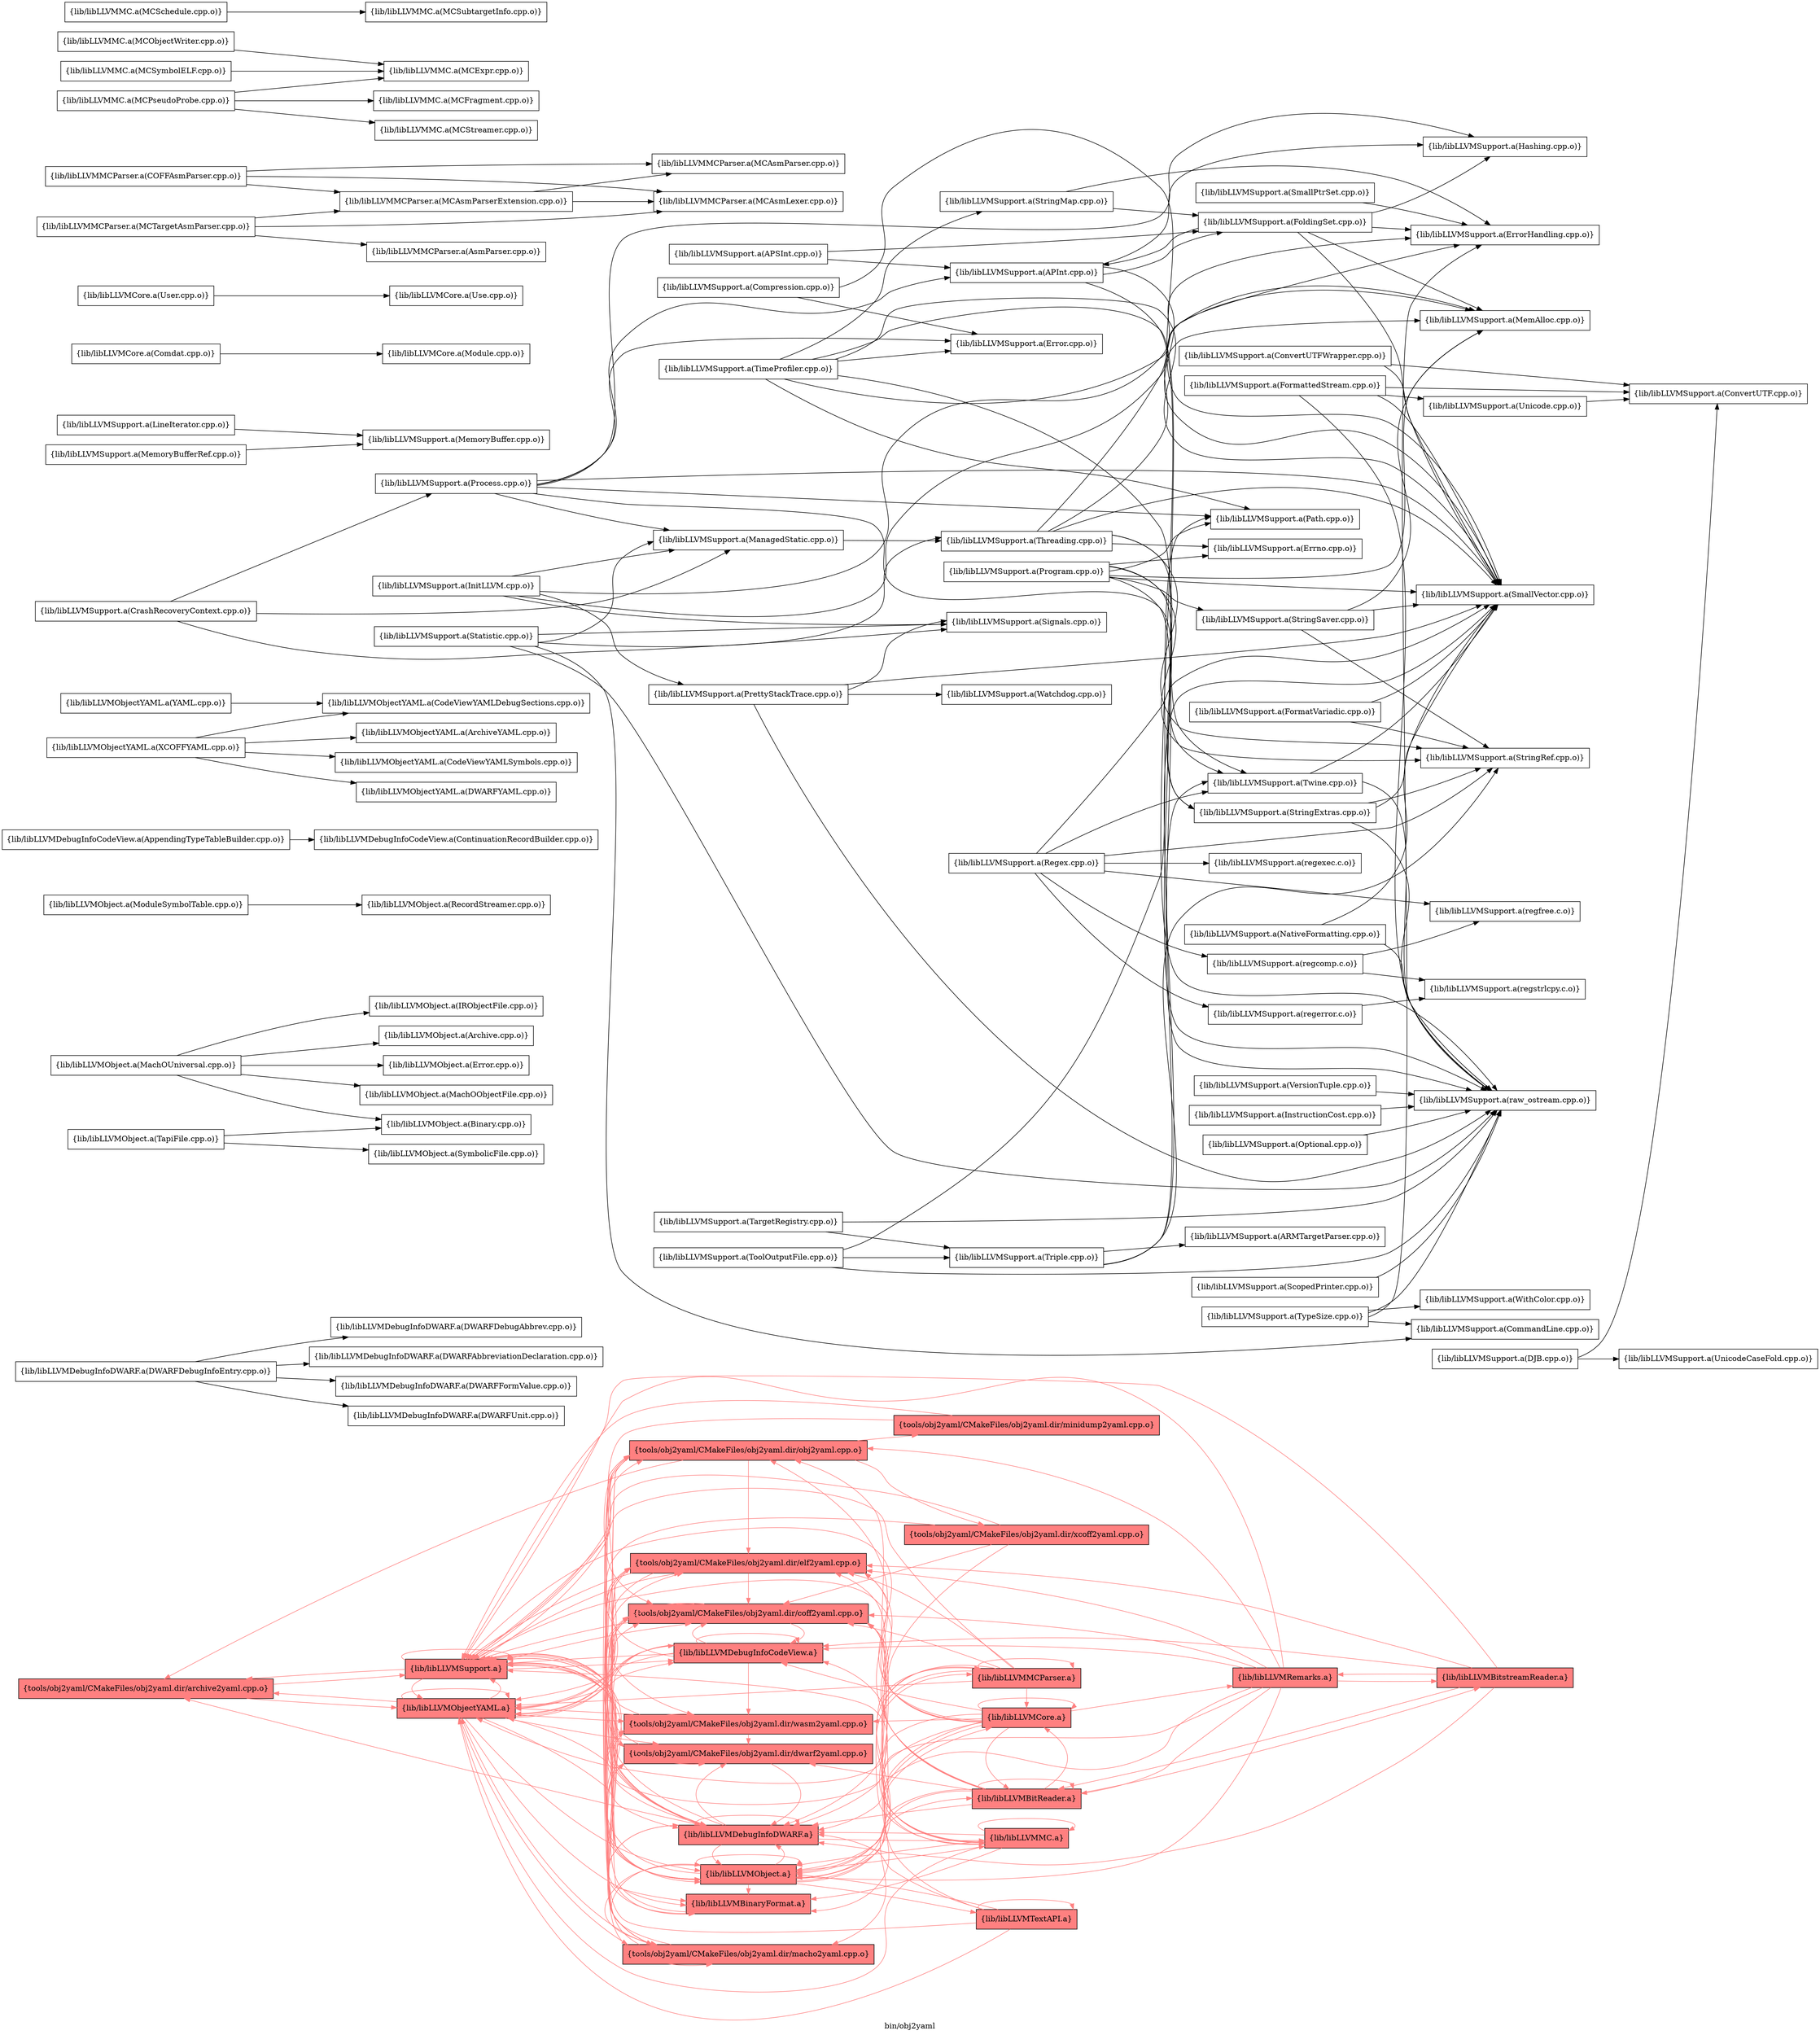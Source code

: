 digraph "bin/obj2yaml" {
	label="bin/obj2yaml";
	rankdir="LR"
	{ rank=same; Node0x55a61cfe2c38;  }
	{ rank=same; Node0x55a61cfea758; Node0x55a61cfea2a8;  }
	{ rank=same; Node0x55a61cfe2328; Node0x55a61cfe1338; Node0x55a61cfe1b58; Node0x55a61cfea3e8; Node0x55a61cfe1928; Node0x55a61cfe13d8; Node0x55a61cfeac08; Node0x55a61cfe1dd8; Node0x55a61cfe6b08; Node0x55a61cfe3318;  }
	{ rank=same; Node0x55a61cfe7828; Node0x55a61cfe9948; Node0x55a61cfe9358; Node0x55a61cfe8408; Node0x55a61cfe7d28; Node0x55a61cfea668; Node0x55a61cfeacf8;  }

	Node0x55a61cfe2c38 [shape=record,shape=box,style=filled,fillcolor="1.000000 0.5 1",group=1,label="{tools/obj2yaml/CMakeFiles/obj2yaml.dir/archive2yaml.cpp.o}"];
	Node0x55a61cfe2c38 -> Node0x55a61cfea758[color="1.000000 0.5 1"];
	Node0x55a61cfe2c38 -> Node0x55a61cfea2a8[color="1.000000 0.5 1"];
	Node0x55a61cfea758 [shape=record,shape=box,style=filled,fillcolor="1.000000 0.5 1",group=1,label="{lib/libLLVMObjectYAML.a}"];
	Node0x55a61cfea758 -> Node0x55a61cfe2c38[color="1.000000 0.5 1"];
	Node0x55a61cfea758 -> Node0x55a61cfe2328[color="1.000000 0.5 1"];
	Node0x55a61cfea758 -> Node0x55a61cfea758[color="1.000000 0.5 1"];
	Node0x55a61cfea758 -> Node0x55a61cfea2a8[color="1.000000 0.5 1"];
	Node0x55a61cfea758 -> Node0x55a61cfe1338[color="1.000000 0.5 1"];
	Node0x55a61cfea758 -> Node0x55a61cfe1b58[color="1.000000 0.5 1"];
	Node0x55a61cfea758 -> Node0x55a61cfea3e8[color="1.000000 0.5 1"];
	Node0x55a61cfea758 -> Node0x55a61cfe1928[color="1.000000 0.5 1"];
	Node0x55a61cfea758 -> Node0x55a61cfe13d8[color="1.000000 0.5 1"];
	Node0x55a61cfea758 -> Node0x55a61cfeac08[color="1.000000 0.5 1"];
	Node0x55a61cfea758 -> Node0x55a61cfe1dd8[color="1.000000 0.5 1"];
	Node0x55a61cfea758 -> Node0x55a61cfe6b08[color="1.000000 0.5 1"];
	Node0x55a61cfea2a8 [shape=record,shape=box,style=filled,fillcolor="1.000000 0.5 1",group=1,label="{lib/libLLVMSupport.a}"];
	Node0x55a61cfea2a8 -> Node0x55a61cfeac08[color="1.000000 0.5 1"];
	Node0x55a61cfea2a8 -> Node0x55a61cfea2a8[color="1.000000 0.5 1"];
	Node0x55a61cfea2a8 -> Node0x55a61cfe2328[color="1.000000 0.5 1"];
	Node0x55a61cfea2a8 -> Node0x55a61cfe1338[color="1.000000 0.5 1"];
	Node0x55a61cfea2a8 -> Node0x55a61cfe1928[color="1.000000 0.5 1"];
	Node0x55a61cfea2a8 -> Node0x55a61cfea758[color="1.000000 0.5 1"];
	Node0x55a61cfea2a8 -> Node0x55a61cfe3318[color="1.000000 0.5 1"];
	Node0x55a61cfea2a8 -> Node0x55a61cfea3e8[color="1.000000 0.5 1"];
	Node0x55a61cfea2a8 -> Node0x55a61cfe13d8[color="1.000000 0.5 1"];
	Node0x55a61cfea2a8 -> Node0x55a61cfe2c38[color="1.000000 0.5 1"];
	Node0x55a61cfea2a8 -> Node0x55a61cfe1b58[color="1.000000 0.5 1"];
	Node0x55a61cfe3318 [shape=record,shape=box,style=filled,fillcolor="1.000000 0.5 1",group=1,label="{tools/obj2yaml/CMakeFiles/obj2yaml.dir/obj2yaml.cpp.o}"];
	Node0x55a61cfe3318 -> Node0x55a61cfe2c38[color="1.000000 0.5 1"];
	Node0x55a61cfe3318 -> Node0x55a61cfe1338[color="1.000000 0.5 1"];
	Node0x55a61cfe3318 -> Node0x55a61cfe2328[color="1.000000 0.5 1"];
	Node0x55a61cfe3318 -> Node0x55a61cfea3e8[color="1.000000 0.5 1"];
	Node0x55a61cfe3318 -> Node0x55a61cfea668[color="1.000000 0.5 1"];
	Node0x55a61cfe3318 -> Node0x55a61cfeacf8[color="1.000000 0.5 1"];
	Node0x55a61cfe3318 -> Node0x55a61cfe6b08[color="1.000000 0.5 1"];
	Node0x55a61cfe3318 -> Node0x55a61cfe1dd8[color="1.000000 0.5 1"];
	Node0x55a61cfe3318 -> Node0x55a61cfeac08[color="1.000000 0.5 1"];
	Node0x55a61cfe3318 -> Node0x55a61cfea2a8[color="1.000000 0.5 1"];
	Node0x55a61cfe1338 [shape=record,shape=box,style=filled,fillcolor="1.000000 0.5 1",group=1,label="{tools/obj2yaml/CMakeFiles/obj2yaml.dir/coff2yaml.cpp.o}"];
	Node0x55a61cfe1338 -> Node0x55a61cfe1928[color="1.000000 0.5 1"];
	Node0x55a61cfe1338 -> Node0x55a61cfeac08[color="1.000000 0.5 1"];
	Node0x55a61cfe1338 -> Node0x55a61cfea758[color="1.000000 0.5 1"];
	Node0x55a61cfe1338 -> Node0x55a61cfea2a8[color="1.000000 0.5 1"];
	Node0x55a61cfe2328 [shape=record,shape=box,style=filled,fillcolor="1.000000 0.5 1",group=1,label="{tools/obj2yaml/CMakeFiles/obj2yaml.dir/elf2yaml.cpp.o}"];
	Node0x55a61cfe2328 -> Node0x55a61cfe1338[color="1.000000 0.5 1"];
	Node0x55a61cfe2328 -> Node0x55a61cfe1b58[color="1.000000 0.5 1"];
	Node0x55a61cfe2328 -> Node0x55a61cfe13d8[color="1.000000 0.5 1"];
	Node0x55a61cfe2328 -> Node0x55a61cfeac08[color="1.000000 0.5 1"];
	Node0x55a61cfe2328 -> Node0x55a61cfea758[color="1.000000 0.5 1"];
	Node0x55a61cfe2328 -> Node0x55a61cfea2a8[color="1.000000 0.5 1"];
	Node0x55a61cfea3e8 [shape=record,shape=box,style=filled,fillcolor="1.000000 0.5 1",group=1,label="{tools/obj2yaml/CMakeFiles/obj2yaml.dir/macho2yaml.cpp.o}"];
	Node0x55a61cfea3e8 -> Node0x55a61cfe1338[color="1.000000 0.5 1"];
	Node0x55a61cfea3e8 -> Node0x55a61cfe1b58[color="1.000000 0.5 1"];
	Node0x55a61cfea3e8 -> Node0x55a61cfe2328[color="1.000000 0.5 1"];
	Node0x55a61cfea3e8 -> Node0x55a61cfe13d8[color="1.000000 0.5 1"];
	Node0x55a61cfea3e8 -> Node0x55a61cfeac08[color="1.000000 0.5 1"];
	Node0x55a61cfea3e8 -> Node0x55a61cfea758[color="1.000000 0.5 1"];
	Node0x55a61cfea3e8 -> Node0x55a61cfea2a8[color="1.000000 0.5 1"];
	Node0x55a61cfea668 [shape=record,shape=box,style=filled,fillcolor="1.000000 0.5 1",group=1,label="{tools/obj2yaml/CMakeFiles/obj2yaml.dir/minidump2yaml.cpp.o}"];
	Node0x55a61cfea668 -> Node0x55a61cfea758[color="1.000000 0.5 1"];
	Node0x55a61cfea668 -> Node0x55a61cfea2a8[color="1.000000 0.5 1"];
	Node0x55a61cfeacf8 [shape=record,shape=box,style=filled,fillcolor="1.000000 0.5 1",group=1,label="{tools/obj2yaml/CMakeFiles/obj2yaml.dir/xcoff2yaml.cpp.o}"];
	Node0x55a61cfeacf8 -> Node0x55a61cfe1338[color="1.000000 0.5 1"];
	Node0x55a61cfeacf8 -> Node0x55a61cfeac08[color="1.000000 0.5 1"];
	Node0x55a61cfeacf8 -> Node0x55a61cfea758[color="1.000000 0.5 1"];
	Node0x55a61cfeacf8 -> Node0x55a61cfea2a8[color="1.000000 0.5 1"];
	Node0x55a61cfe6b08 [shape=record,shape=box,style=filled,fillcolor="1.000000 0.5 1",group=1,label="{tools/obj2yaml/CMakeFiles/obj2yaml.dir/wasm2yaml.cpp.o}"];
	Node0x55a61cfe6b08 -> Node0x55a61cfe1b58[color="1.000000 0.5 1"];
	Node0x55a61cfe6b08 -> Node0x55a61cfeac08[color="1.000000 0.5 1"];
	Node0x55a61cfe6b08 -> Node0x55a61cfea758[color="1.000000 0.5 1"];
	Node0x55a61cfe6b08 -> Node0x55a61cfea2a8[color="1.000000 0.5 1"];
	Node0x55a61cfe1dd8 [shape=record,shape=box,style=filled,fillcolor="1.000000 0.5 1",group=1,label="{lib/libLLVMBinaryFormat.a}"];
	Node0x55a61cfe1dd8 -> Node0x55a61cfe3318[color="1.000000 0.5 1"];
	Node0x55a61cfe1dd8 -> Node0x55a61cfea2a8[color="1.000000 0.5 1"];
	Node0x55a61cfeac08 [shape=record,shape=box,style=filled,fillcolor="1.000000 0.5 1",group=1,label="{lib/libLLVMObject.a}"];
	Node0x55a61cfeac08 -> Node0x55a61cfe3318[color="1.000000 0.5 1"];
	Node0x55a61cfeac08 -> Node0x55a61cfe1dd8[color="1.000000 0.5 1"];
	Node0x55a61cfeac08 -> Node0x55a61cfeac08[color="1.000000 0.5 1"];
	Node0x55a61cfeac08 -> Node0x55a61cfea2a8[color="1.000000 0.5 1"];
	Node0x55a61cfeac08 -> Node0x55a61cfe1338[color="1.000000 0.5 1"];
	Node0x55a61cfeac08 -> Node0x55a61cfe2328[color="1.000000 0.5 1"];
	Node0x55a61cfeac08 -> Node0x55a61cfe13d8[color="1.000000 0.5 1"];
	Node0x55a61cfeac08 -> Node0x55a61cfe7828[color="1.000000 0.5 1"];
	Node0x55a61cfeac08 -> Node0x55a61cfe9948[color="1.000000 0.5 1"];
	Node0x55a61cfeac08 -> Node0x55a61cfe9358[color="1.000000 0.5 1"];
	Node0x55a61cfeac08 -> Node0x55a61cfe8408[color="1.000000 0.5 1"];
	Node0x55a61cfeac08 -> Node0x55a61cfea3e8[color="1.000000 0.5 1"];
	Node0x55a61cfeac08 -> Node0x55a61cfe1b58[color="1.000000 0.5 1"];
	Node0x55a61cfeac08 -> Node0x55a61cfe7d28[color="1.000000 0.5 1"];
	Node0x55a61cfeac08 -> Node0x55a61cfe6b08[color="1.000000 0.5 1"];
	Node0x55a61cfe1928 [shape=record,shape=box,style=filled,fillcolor="1.000000 0.5 1",group=1,label="{lib/libLLVMDebugInfoCodeView.a}"];
	Node0x55a61cfe1928 -> Node0x55a61cfe1338[color="1.000000 0.5 1"];
	Node0x55a61cfe1928 -> Node0x55a61cfea2a8[color="1.000000 0.5 1"];
	Node0x55a61cfe1928 -> Node0x55a61cfe1928[color="1.000000 0.5 1"];
	Node0x55a61cfe1928 -> Node0x55a61cfe6b08[color="1.000000 0.5 1"];
	Node0x55a61cfe1928 -> Node0x55a61cfea758[color="1.000000 0.5 1"];
	Node0x55a61cfe1928 -> Node0x55a61cfe2328[color="1.000000 0.5 1"];
	Node0x55a61cfe1928 -> Node0x55a61cfea3e8[color="1.000000 0.5 1"];
	Node0x55a61cfe1928 -> Node0x55a61cfeac08[color="1.000000 0.5 1"];
	Node0x55a61cfe1928 -> Node0x55a61cfe13d8[color="1.000000 0.5 1"];
	Node0x55a61cfe1b58 [shape=record,shape=box,style=filled,fillcolor="1.000000 0.5 1",group=1,label="{tools/obj2yaml/CMakeFiles/obj2yaml.dir/dwarf2yaml.cpp.o}"];
	Node0x55a61cfe1b58 -> Node0x55a61cfe1338[color="1.000000 0.5 1"];
	Node0x55a61cfe1b58 -> Node0x55a61cfe13d8[color="1.000000 0.5 1"];
	Node0x55a61cfe1b58 -> Node0x55a61cfea2a8[color="1.000000 0.5 1"];
	Node0x55a61cfe13d8 [shape=record,shape=box,style=filled,fillcolor="1.000000 0.5 1",group=1,label="{lib/libLLVMDebugInfoDWARF.a}"];
	Node0x55a61cfe13d8 -> Node0x55a61cfe2c38[color="1.000000 0.5 1"];
	Node0x55a61cfe13d8 -> Node0x55a61cfe1338[color="1.000000 0.5 1"];
	Node0x55a61cfe13d8 -> Node0x55a61cfe1b58[color="1.000000 0.5 1"];
	Node0x55a61cfe13d8 -> Node0x55a61cfe2328[color="1.000000 0.5 1"];
	Node0x55a61cfe13d8 -> Node0x55a61cfe1928[color="1.000000 0.5 1"];
	Node0x55a61cfe13d8 -> Node0x55a61cfe1dd8[color="1.000000 0.5 1"];
	Node0x55a61cfe13d8 -> Node0x55a61cfeac08[color="1.000000 0.5 1"];
	Node0x55a61cfe13d8 -> Node0x55a61cfe13d8[color="1.000000 0.5 1"];
	Node0x55a61cfe13d8 -> Node0x55a61cfea2a8[color="1.000000 0.5 1"];
	Node0x55a61cfe13d8 -> Node0x55a61cfe7828[color="1.000000 0.5 1"];
	Node0x55a61cfe13d8 -> Node0x55a61cfe6b08[color="1.000000 0.5 1"];
	Node0x55a61cfe13d8 -> Node0x55a61cfe3318[color="1.000000 0.5 1"];
	Node0x55a61cfe7828 [shape=record,shape=box,style=filled,fillcolor="1.000000 0.5 1",group=1,label="{lib/libLLVMMC.a}"];
	Node0x55a61cfe7828 -> Node0x55a61cfe1928[color="1.000000 0.5 1"];
	Node0x55a61cfe7828 -> Node0x55a61cfeac08[color="1.000000 0.5 1"];
	Node0x55a61cfe7828 -> Node0x55a61cfea2a8[color="1.000000 0.5 1"];
	Node0x55a61cfe7828 -> Node0x55a61cfe7828[color="1.000000 0.5 1"];
	Node0x55a61cfe7828 -> Node0x55a61cfe1338[color="1.000000 0.5 1"];
	Node0x55a61cfe7828 -> Node0x55a61cfe2328[color="1.000000 0.5 1"];
	Node0x55a61cfe7828 -> Node0x55a61cfe1dd8[color="1.000000 0.5 1"];
	Node0x55a61cfe7828 -> Node0x55a61cfea758[color="1.000000 0.5 1"];
	Node0x55a61cfe7828 -> Node0x55a61cfe8408[color="1.000000 0.5 1"];
	Node0x55a61cfe7828 -> Node0x55a61cfe13d8[color="1.000000 0.5 1"];
	Node0x55a61cfe5fc8 [shape=record,shape=box,group=0,label="{lib/libLLVMDebugInfoDWARF.a(DWARFDebugInfoEntry.cpp.o)}"];
	Node0x55a61cfe5fc8 -> Node0x55a61cfe88b8;
	Node0x55a61cfe5fc8 -> Node0x55a61cfe9858;
	Node0x55a61cfe5fc8 -> Node0x55a61cfe1298;
	Node0x55a61cfe5fc8 -> Node0x55a61cfe9268;
	Node0x55a61cfe88b8 [shape=record,shape=box,group=0,label="{lib/libLLVMDebugInfoDWARF.a(DWARFDebugAbbrev.cpp.o)}"];
	Node0x55a61cfe9858 [shape=record,shape=box,group=0,label="{lib/libLLVMDebugInfoDWARF.a(DWARFAbbreviationDeclaration.cpp.o)}"];
	Node0x55a61cfe1298 [shape=record,shape=box,group=0,label="{lib/libLLVMDebugInfoDWARF.a(DWARFFormValue.cpp.o)}"];
	Node0x55a61cfe9268 [shape=record,shape=box,group=0,label="{lib/libLLVMDebugInfoDWARF.a(DWARFUnit.cpp.o)}"];
	Node0x55a61cfe7508 [shape=record,shape=box,group=0,label="{lib/libLLVMObject.a(MachOUniversal.cpp.o)}"];
	Node0x55a61cfe7508 -> Node0x55a61cfe7c38;
	Node0x55a61cfe7508 -> Node0x55a61cfe3d18;
	Node0x55a61cfe7508 -> Node0x55a61cfe3ae8;
	Node0x55a61cfe7508 -> Node0x55a61cfe6a18;
	Node0x55a61cfe7508 -> Node0x55a61cfe6338;
	Node0x55a61cfe7c38 [shape=record,shape=box,group=0,label="{lib/libLLVMObject.a(IRObjectFile.cpp.o)}"];
	Node0x55a61cfe3d18 [shape=record,shape=box,group=0,label="{lib/libLLVMObject.a(Binary.cpp.o)}"];
	Node0x55a61cfe3ae8 [shape=record,shape=box,group=0,label="{lib/libLLVMObject.a(Archive.cpp.o)}"];
	Node0x55a61cfe6a18 [shape=record,shape=box,group=0,label="{lib/libLLVMObject.a(Error.cpp.o)}"];
	Node0x55a61cfe6338 [shape=record,shape=box,group=0,label="{lib/libLLVMObject.a(MachOObjectFile.cpp.o)}"];
	Node0x55a61cfe9948 [shape=record,shape=box,style=filled,fillcolor="1.000000 0.5 1",group=1,label="{lib/libLLVMBitReader.a}"];
	Node0x55a61cfe9948 -> Node0x55a61cfe3318[color="1.000000 0.5 1"];
	Node0x55a61cfe9948 -> Node0x55a61cfe1338[color="1.000000 0.5 1"];
	Node0x55a61cfe9948 -> Node0x55a61cfe2328[color="1.000000 0.5 1"];
	Node0x55a61cfe9948 -> Node0x55a61cfe13d8[color="1.000000 0.5 1"];
	Node0x55a61cfe9948 -> Node0x55a61cfeac08[color="1.000000 0.5 1"];
	Node0x55a61cfe9948 -> Node0x55a61cfea2a8[color="1.000000 0.5 1"];
	Node0x55a61cfe9948 -> Node0x55a61cfe8958[color="1.000000 0.5 1"];
	Node0x55a61cfe9948 -> Node0x55a61cfe9948[color="1.000000 0.5 1"];
	Node0x55a61cfe9948 -> Node0x55a61cfe9358[color="1.000000 0.5 1"];
	Node0x55a61cfe9948 -> Node0x55a61cfe1b58[color="1.000000 0.5 1"];
	Node0x55a61cfe9948 -> Node0x55a61cfea3e8[color="1.000000 0.5 1"];
	Node0x55a61cfe9358 [shape=record,shape=box,style=filled,fillcolor="1.000000 0.5 1",group=1,label="{lib/libLLVMCore.a}"];
	Node0x55a61cfe9358 -> Node0x55a61cfe13d8[color="1.000000 0.5 1"];
	Node0x55a61cfe9358 -> Node0x55a61cfeac08[color="1.000000 0.5 1"];
	Node0x55a61cfe9358 -> Node0x55a61cfea2a8[color="1.000000 0.5 1"];
	Node0x55a61cfe9358 -> Node0x55a61cfe9948[color="1.000000 0.5 1"];
	Node0x55a61cfe9358 -> Node0x55a61cfe9358[color="1.000000 0.5 1"];
	Node0x55a61cfe9358 -> Node0x55a61cfe3318[color="1.000000 0.5 1"];
	Node0x55a61cfe9358 -> Node0x55a61cfe1928[color="1.000000 0.5 1"];
	Node0x55a61cfe9358 -> Node0x55a61cfe1dd8[color="1.000000 0.5 1"];
	Node0x55a61cfe9358 -> Node0x55a61cfe1338[color="1.000000 0.5 1"];
	Node0x55a61cfe9358 -> Node0x55a61cfe2328[color="1.000000 0.5 1"];
	Node0x55a61cfe9358 -> Node0x55a61cfe8ef8[color="1.000000 0.5 1"];
	Node0x55a61cfe9358 -> Node0x55a61cfea758[color="1.000000 0.5 1"];
	Node0x55a61cfe9358 -> Node0x55a61cfe6b08[color="1.000000 0.5 1"];
	Node0x55a61cfe8fe8 [shape=record,shape=box,group=0,label="{lib/libLLVMObject.a(ModuleSymbolTable.cpp.o)}"];
	Node0x55a61cfe8fe8 -> Node0x55a61cfea7a8;
	Node0x55a61cfea7a8 [shape=record,shape=box,group=0,label="{lib/libLLVMObject.a(RecordStreamer.cpp.o)}"];
	Node0x55a61cfe8408 [shape=record,shape=box,style=filled,fillcolor="1.000000 0.5 1",group=1,label="{lib/libLLVMMCParser.a}"];
	Node0x55a61cfe8408 -> Node0x55a61cfe1338[color="1.000000 0.5 1"];
	Node0x55a61cfe8408 -> Node0x55a61cfe2328[color="1.000000 0.5 1"];
	Node0x55a61cfe8408 -> Node0x55a61cfeac08[color="1.000000 0.5 1"];
	Node0x55a61cfe8408 -> Node0x55a61cfe13d8[color="1.000000 0.5 1"];
	Node0x55a61cfe8408 -> Node0x55a61cfea2a8[color="1.000000 0.5 1"];
	Node0x55a61cfe8408 -> Node0x55a61cfe8408[color="1.000000 0.5 1"];
	Node0x55a61cfe8408 -> Node0x55a61cfe7828[color="1.000000 0.5 1"];
	Node0x55a61cfe8408 -> Node0x55a61cfea758[color="1.000000 0.5 1"];
	Node0x55a61cfe8408 -> Node0x55a61cfe9358[color="1.000000 0.5 1"];
	Node0x55a61cfe7d28 [shape=record,shape=box,style=filled,fillcolor="1.000000 0.5 1",group=1,label="{lib/libLLVMTextAPI.a}"];
	Node0x55a61cfe7d28 -> Node0x55a61cfea2a8[color="1.000000 0.5 1"];
	Node0x55a61cfe7d28 -> Node0x55a61cfe7d28[color="1.000000 0.5 1"];
	Node0x55a61cfe7d28 -> Node0x55a61cfe1338[color="1.000000 0.5 1"];
	Node0x55a61cfe7d28 -> Node0x55a61cfeac08[color="1.000000 0.5 1"];
	Node0x55a61cfe7d28 -> Node0x55a61cfe13d8[color="1.000000 0.5 1"];
	Node0x55a61cfe7d28 -> Node0x55a61cfea758[color="1.000000 0.5 1"];
	Node0x55a61cfe1f18 [shape=record,shape=box,group=0,label="{lib/libLLVMObject.a(TapiFile.cpp.o)}"];
	Node0x55a61cfe1f18 -> Node0x55a61cfe1798;
	Node0x55a61cfe1f18 -> Node0x55a61cfe3d18;
	Node0x55a61cfe1798 [shape=record,shape=box,group=0,label="{lib/libLLVMObject.a(SymbolicFile.cpp.o)}"];
	Node0x55a61cfe6158 [shape=record,shape=box,group=0,label="{lib/libLLVMDebugInfoCodeView.a(AppendingTypeTableBuilder.cpp.o)}"];
	Node0x55a61cfe6158 -> Node0x55a61cfea938;
	Node0x55a61cfea938 [shape=record,shape=box,group=0,label="{lib/libLLVMDebugInfoCodeView.a(ContinuationRecordBuilder.cpp.o)}"];
	Node0x55a61cfe5988 [shape=record,shape=box,group=0,label="{lib/libLLVMObjectYAML.a(XCOFFYAML.cpp.o)}"];
	Node0x55a61cfe5988 -> Node0x55a61cfe98f8;
	Node0x55a61cfe5988 -> Node0x55a61cfe90d8;
	Node0x55a61cfe5988 -> Node0x55a61cfea2f8;
	Node0x55a61cfe5988 -> Node0x55a61cfe8ae8;
	Node0x55a61cfe98f8 [shape=record,shape=box,group=0,label="{lib/libLLVMObjectYAML.a(ArchiveYAML.cpp.o)}"];
	Node0x55a61cfe90d8 [shape=record,shape=box,group=0,label="{lib/libLLVMObjectYAML.a(CodeViewYAMLDebugSections.cpp.o)}"];
	Node0x55a61cfea2f8 [shape=record,shape=box,group=0,label="{lib/libLLVMObjectYAML.a(CodeViewYAMLSymbols.cpp.o)}"];
	Node0x55a61cfe8ae8 [shape=record,shape=box,group=0,label="{lib/libLLVMObjectYAML.a(DWARFYAML.cpp.o)}"];
	Node0x55a61cfe4d08 [shape=record,shape=box,group=0,label="{lib/libLLVMObjectYAML.a(YAML.cpp.o)}"];
	Node0x55a61cfe4d08 -> Node0x55a61cfe90d8;
	Node0x55a61cfe27d8 [shape=record,shape=box,group=0,label="{lib/libLLVMSupport.a(APInt.cpp.o)}"];
	Node0x55a61cfe27d8 -> Node0x55a61cfe96c8;
	Node0x55a61cfe27d8 -> Node0x55a61cfe87c8;
	Node0x55a61cfe27d8 -> Node0x55a61cfea348;
	Node0x55a61cfe27d8 -> Node0x55a61cfe6f18;
	Node0x55a61cfe96c8 [shape=record,shape=box,group=0,label="{lib/libLLVMSupport.a(FoldingSet.cpp.o)}"];
	Node0x55a61cfe96c8 -> Node0x55a61cfe27d8;
	Node0x55a61cfe96c8 -> Node0x55a61cfe9128;
	Node0x55a61cfe96c8 -> Node0x55a61cfe87c8;
	Node0x55a61cfe96c8 -> Node0x55a61cfe3548;
	Node0x55a61cfe96c8 -> Node0x55a61cfea348;
	Node0x55a61cfe87c8 [shape=record,shape=box,group=0,label="{lib/libLLVMSupport.a(Hashing.cpp.o)}"];
	Node0x55a61cfea348 [shape=record,shape=box,group=0,label="{lib/libLLVMSupport.a(SmallVector.cpp.o)}"];
	Node0x55a61cfe6f18 [shape=record,shape=box,group=0,label="{lib/libLLVMSupport.a(raw_ostream.cpp.o)}"];
	Node0x55a61cfe3638 [shape=record,shape=box,group=0,label="{lib/libLLVMSupport.a(APSInt.cpp.o)}"];
	Node0x55a61cfe3638 -> Node0x55a61cfe27d8;
	Node0x55a61cfe3638 -> Node0x55a61cfe96c8;
	Node0x55a61cfe9b28 [shape=record,shape=box,group=0,label="{lib/libLLVMSupport.a(Compression.cpp.o)}"];
	Node0x55a61cfe9b28 -> Node0x55a61cfead48;
	Node0x55a61cfe9b28 -> Node0x55a61cfea348;
	Node0x55a61cfead48 [shape=record,shape=box,group=0,label="{lib/libLLVMSupport.a(Error.cpp.o)}"];
	Node0x55a61cfe8ea8 [shape=record,shape=box,group=0,label="{lib/libLLVMSupport.a(ConvertUTFWrapper.cpp.o)}"];
	Node0x55a61cfe8ea8 -> Node0x55a61cfe30e8;
	Node0x55a61cfe8ea8 -> Node0x55a61cfea348;
	Node0x55a61cfe30e8 [shape=record,shape=box,group=0,label="{lib/libLLVMSupport.a(ConvertUTF.cpp.o)}"];
	Node0x55a61cfe2378 [shape=record,shape=box,group=0,label="{lib/libLLVMSupport.a(DJB.cpp.o)}"];
	Node0x55a61cfe2378 -> Node0x55a61cfe30e8;
	Node0x55a61cfe2378 -> Node0x55a61cfe2eb8;
	Node0x55a61cfe2eb8 [shape=record,shape=box,group=0,label="{lib/libLLVMSupport.a(UnicodeCaseFold.cpp.o)}"];
	Node0x55a61cfe9128 [shape=record,shape=box,group=0,label="{lib/libLLVMSupport.a(ErrorHandling.cpp.o)}"];
	Node0x55a61cfe3548 [shape=record,shape=box,group=0,label="{lib/libLLVMSupport.a(MemAlloc.cpp.o)}"];
	Node0x55a61cfe7b48 [shape=record,shape=box,group=0,label="{lib/libLLVMSupport.a(FormatVariadic.cpp.o)}"];
	Node0x55a61cfe7b48 -> Node0x55a61cfea348;
	Node0x55a61cfe7b48 -> Node0x55a61cfe7058;
	Node0x55a61cfe7058 [shape=record,shape=box,group=0,label="{lib/libLLVMSupport.a(StringRef.cpp.o)}"];
	Node0x55a61cfe99e8 [shape=record,shape=box,group=0,label="{lib/libLLVMSupport.a(InitLLVM.cpp.o)}"];
	Node0x55a61cfe99e8 -> Node0x55a61cfe9128;
	Node0x55a61cfe99e8 -> Node0x55a61cfe2e18;
	Node0x55a61cfe99e8 -> Node0x55a61cfe3548;
	Node0x55a61cfe99e8 -> Node0x55a61cfe5a78;
	Node0x55a61cfe99e8 -> Node0x55a61cfe2198;
	Node0x55a61cfe2e18 [shape=record,shape=box,group=0,label="{lib/libLLVMSupport.a(ManagedStatic.cpp.o)}"];
	Node0x55a61cfe2e18 -> Node0x55a61cfe3728;
	Node0x55a61cfe5a78 [shape=record,shape=box,group=0,label="{lib/libLLVMSupport.a(PrettyStackTrace.cpp.o)}"];
	Node0x55a61cfe5a78 -> Node0x55a61cfea348;
	Node0x55a61cfe5a78 -> Node0x55a61cfe6f18;
	Node0x55a61cfe5a78 -> Node0x55a61cfe2198;
	Node0x55a61cfe5a78 -> Node0x55a61cfe3868;
	Node0x55a61cfe2198 [shape=record,shape=box,group=0,label="{lib/libLLVMSupport.a(Signals.cpp.o)}"];
	Node0x55a61cfe3728 [shape=record,shape=box,group=0,label="{lib/libLLVMSupport.a(Threading.cpp.o)}"];
	Node0x55a61cfe3728 -> Node0x55a61cfe9128;
	Node0x55a61cfe3728 -> Node0x55a61cfe3548;
	Node0x55a61cfe3728 -> Node0x55a61cfea348;
	Node0x55a61cfe3728 -> Node0x55a61cfe7058;
	Node0x55a61cfe3728 -> Node0x55a61cfe39a8;
	Node0x55a61cfe3728 -> Node0x55a61cfe15b8;
	Node0x55a61cfe23c8 [shape=record,shape=box,group=0,label="{lib/libLLVMSupport.a(NativeFormatting.cpp.o)}"];
	Node0x55a61cfe23c8 -> Node0x55a61cfea348;
	Node0x55a61cfe23c8 -> Node0x55a61cfe6f18;
	Node0x55a61cfe1518 [shape=record,shape=box,group=0,label="{lib/libLLVMSupport.a(Optional.cpp.o)}"];
	Node0x55a61cfe1518 -> Node0x55a61cfe6f18;
	Node0x55a61cfe3868 [shape=record,shape=box,group=0,label="{lib/libLLVMSupport.a(Watchdog.cpp.o)}"];
	Node0x55a61cfe44e8 [shape=record,shape=box,group=0,label="{lib/libLLVMSupport.a(ScopedPrinter.cpp.o)}"];
	Node0x55a61cfe44e8 -> Node0x55a61cfe6f18;
	Node0x55a61cfe9bc8 [shape=record,shape=box,group=0,label="{lib/libLLVMSupport.a(SmallPtrSet.cpp.o)}"];
	Node0x55a61cfe9bc8 -> Node0x55a61cfe9128;
	Node0x55a61cfe6248 [shape=record,shape=box,group=0,label="{lib/libLLVMSupport.a(StringMap.cpp.o)}"];
	Node0x55a61cfe6248 -> Node0x55a61cfe9128;
	Node0x55a61cfe6248 -> Node0x55a61cfe96c8;
	Node0x55a61cfe6978 [shape=record,shape=box,group=0,label="{lib/libLLVMSupport.a(StringSaver.cpp.o)}"];
	Node0x55a61cfe6978 -> Node0x55a61cfe3548;
	Node0x55a61cfe6978 -> Node0x55a61cfea348;
	Node0x55a61cfe6978 -> Node0x55a61cfe7058;
	Node0x55a61cfe7be8 [shape=record,shape=box,group=0,label="{lib/libLLVMSupport.a(Triple.cpp.o)}"];
	Node0x55a61cfe7be8 -> Node0x55a61cfea348;
	Node0x55a61cfe7be8 -> Node0x55a61cfe7058;
	Node0x55a61cfe7be8 -> Node0x55a61cfe8368;
	Node0x55a61cfe7be8 -> Node0x55a61cfe39a8;
	Node0x55a61cfe8368 [shape=record,shape=box,group=0,label="{lib/libLLVMSupport.a(ARMTargetParser.cpp.o)}"];
	Node0x55a61cfe39a8 [shape=record,shape=box,group=0,label="{lib/libLLVMSupport.a(Twine.cpp.o)}"];
	Node0x55a61cfe39a8 -> Node0x55a61cfea348;
	Node0x55a61cfe39a8 -> Node0x55a61cfe6f18;
	Node0x55a61cfe4628 [shape=record,shape=box,group=0,label="{lib/libLLVMSupport.a(TypeSize.cpp.o)}"];
	Node0x55a61cfe4628 -> Node0x55a61cfe9538;
	Node0x55a61cfe4628 -> Node0x55a61cfe9128;
	Node0x55a61cfe4628 -> Node0x55a61cfe8b88;
	Node0x55a61cfe4628 -> Node0x55a61cfe6f18;
	Node0x55a61cfe9538 [shape=record,shape=box,group=0,label="{lib/libLLVMSupport.a(CommandLine.cpp.o)}"];
	Node0x55a61cfe8b88 [shape=record,shape=box,group=0,label="{lib/libLLVMSupport.a(WithColor.cpp.o)}"];
	Node0x55a61cfea488 [shape=record,shape=box,group=0,label="{lib/libLLVMSupport.a(Unicode.cpp.o)}"];
	Node0x55a61cfea488 -> Node0x55a61cfe30e8;
	Node0x55a61cfea848 [shape=record,shape=box,group=0,label="{lib/libLLVMSupport.a(LineIterator.cpp.o)}"];
	Node0x55a61cfea848 -> Node0x55a61cfe28c8;
	Node0x55a61cfe28c8 [shape=record,shape=box,group=0,label="{lib/libLLVMSupport.a(MemoryBuffer.cpp.o)}"];
	Node0x55a61cfe6838 [shape=record,shape=box,group=0,label="{lib/libLLVMSupport.a(VersionTuple.cpp.o)}"];
	Node0x55a61cfe6838 -> Node0x55a61cfe6f18;
	Node0x55a61cfe9a88 [shape=record,shape=box,group=0,label="{lib/libLLVMSupport.a(Process.cpp.o)}"];
	Node0x55a61cfe9a88 -> Node0x55a61cfe27d8;
	Node0x55a61cfe9a88 -> Node0x55a61cfead48;
	Node0x55a61cfe9a88 -> Node0x55a61cfe87c8;
	Node0x55a61cfe9a88 -> Node0x55a61cfe2e18;
	Node0x55a61cfe9a88 -> Node0x55a61cfea348;
	Node0x55a61cfe9a88 -> Node0x55a61cfe75a8;
	Node0x55a61cfe9a88 -> Node0x55a61cfea988;
	Node0x55a61cfe75a8 [shape=record,shape=box,group=0,label="{lib/libLLVMSupport.a(Path.cpp.o)}"];
	Node0x55a61cfea988 [shape=record,shape=box,group=0,label="{lib/libLLVMSupport.a(StringExtras.cpp.o)}"];
	Node0x55a61cfea988 -> Node0x55a61cfea348;
	Node0x55a61cfea988 -> Node0x55a61cfe7058;
	Node0x55a61cfea988 -> Node0x55a61cfe6f18;
	Node0x55a61cfea208 [shape=record,shape=box,group=0,label="{lib/libLLVMSupport.a(CrashRecoveryContext.cpp.o)}"];
	Node0x55a61cfea208 -> Node0x55a61cfe2e18;
	Node0x55a61cfea208 -> Node0x55a61cfe9a88;
	Node0x55a61cfea208 -> Node0x55a61cfe2198;
	Node0x55a61cfe1388 [shape=record,shape=box,group=0,label="{lib/libLLVMSupport.a(Program.cpp.o)}"];
	Node0x55a61cfe1388 -> Node0x55a61cfe3548;
	Node0x55a61cfe1388 -> Node0x55a61cfea348;
	Node0x55a61cfe1388 -> Node0x55a61cfe6978;
	Node0x55a61cfe1388 -> Node0x55a61cfe7058;
	Node0x55a61cfe1388 -> Node0x55a61cfe6f18;
	Node0x55a61cfe1388 -> Node0x55a61cfe75a8;
	Node0x55a61cfe1388 -> Node0x55a61cfea988;
	Node0x55a61cfe1388 -> Node0x55a61cfe15b8;
	Node0x55a61cfe15b8 [shape=record,shape=box,group=0,label="{lib/libLLVMSupport.a(Errno.cpp.o)}"];
	Node0x55a61cfe24b8 [shape=record,shape=box,group=0,label="{lib/libLLVMSupport.a(TargetRegistry.cpp.o)}"];
	Node0x55a61cfe24b8 -> Node0x55a61cfe7be8;
	Node0x55a61cfe24b8 -> Node0x55a61cfe6f18;
	Node0x55a61cfe8958 [shape=record,shape=box,style=filled,fillcolor="1.000000 0.5 1",group=1,label="{lib/libLLVMBitstreamReader.a}"];
	Node0x55a61cfe8958 -> Node0x55a61cfe2328[color="1.000000 0.5 1"];
	Node0x55a61cfe8958 -> Node0x55a61cfe1928[color="1.000000 0.5 1"];
	Node0x55a61cfe8958 -> Node0x55a61cfe13d8[color="1.000000 0.5 1"];
	Node0x55a61cfe8958 -> Node0x55a61cfea2a8[color="1.000000 0.5 1"];
	Node0x55a61cfe8958 -> Node0x55a61cfe9948[color="1.000000 0.5 1"];
	Node0x55a61cfe8958 -> Node0x55a61cfe8ef8[color="1.000000 0.5 1"];
	Node0x55a61cfea258 [shape=record,shape=box,group=0,label="{lib/libLLVMSupport.a(MemoryBufferRef.cpp.o)}"];
	Node0x55a61cfea258 -> Node0x55a61cfe28c8;
	Node0x55a61cfe93a8 [shape=record,shape=box,group=0,label="{lib/libLLVMSupport.a(FormattedStream.cpp.o)}"];
	Node0x55a61cfe93a8 -> Node0x55a61cfe30e8;
	Node0x55a61cfe93a8 -> Node0x55a61cfea348;
	Node0x55a61cfe93a8 -> Node0x55a61cfea488;
	Node0x55a61cfe93a8 -> Node0x55a61cfe6f18;
	Node0x55a61cfe83b8 [shape=record,shape=box,group=0,label="{lib/libLLVMSupport.a(Regex.cpp.o)}"];
	Node0x55a61cfe83b8 -> Node0x55a61cfea348;
	Node0x55a61cfe83b8 -> Node0x55a61cfe7058;
	Node0x55a61cfe83b8 -> Node0x55a61cfe39a8;
	Node0x55a61cfe83b8 -> Node0x55a61cfe8278;
	Node0x55a61cfe83b8 -> Node0x55a61cfe7378;
	Node0x55a61cfe83b8 -> Node0x55a61cfe1e28;
	Node0x55a61cfe83b8 -> Node0x55a61cfe2968;
	Node0x55a61cfe8278 [shape=record,shape=box,group=0,label="{lib/libLLVMSupport.a(regcomp.c.o)}"];
	Node0x55a61cfe8278 -> Node0x55a61cfe61a8;
	Node0x55a61cfe8278 -> Node0x55a61cfe7378;
	Node0x55a61cfe7378 [shape=record,shape=box,group=0,label="{lib/libLLVMSupport.a(regfree.c.o)}"];
	Node0x55a61cfe1e28 [shape=record,shape=box,group=0,label="{lib/libLLVMSupport.a(regerror.c.o)}"];
	Node0x55a61cfe1e28 -> Node0x55a61cfe61a8;
	Node0x55a61cfe2968 [shape=record,shape=box,group=0,label="{lib/libLLVMSupport.a(regexec.c.o)}"];
	Node0x55a61cfe61a8 [shape=record,shape=box,group=0,label="{lib/libLLVMSupport.a(regstrlcpy.c.o)}"];
	Node0x55a61cfe2f08 [shape=record,shape=box,group=0,label="{lib/libLLVMCore.a(Comdat.cpp.o)}"];
	Node0x55a61cfe2f08 -> Node0x55a61cfea1b8;
	Node0x55a61cfea1b8 [shape=record,shape=box,group=0,label="{lib/libLLVMCore.a(Module.cpp.o)}"];
	Node0x55a61cfea618 [shape=record,shape=box,group=0,label="{lib/libLLVMSupport.a(InstructionCost.cpp.o)}"];
	Node0x55a61cfea618 -> Node0x55a61cfe6f18;
	Node0x55a61cfe8ef8 [shape=record,shape=box,style=filled,fillcolor="1.000000 0.5 1",group=1,label="{lib/libLLVMRemarks.a}"];
	Node0x55a61cfe8ef8 -> Node0x55a61cfe13d8[color="1.000000 0.5 1"];
	Node0x55a61cfe8ef8 -> Node0x55a61cfea2a8[color="1.000000 0.5 1"];
	Node0x55a61cfe8ef8 -> Node0x55a61cfe1928[color="1.000000 0.5 1"];
	Node0x55a61cfe8ef8 -> Node0x55a61cfe9948[color="1.000000 0.5 1"];
	Node0x55a61cfe8ef8 -> Node0x55a61cfe1338[color="1.000000 0.5 1"];
	Node0x55a61cfe8ef8 -> Node0x55a61cfe2328[color="1.000000 0.5 1"];
	Node0x55a61cfe8ef8 -> Node0x55a61cfe3318[color="1.000000 0.5 1"];
	Node0x55a61cfe8ef8 -> Node0x55a61cfeac08[color="1.000000 0.5 1"];
	Node0x55a61cfe8ef8 -> Node0x55a61cfe8958[color="1.000000 0.5 1"];
	Node0x55a61cfe8ef8 -> Node0x55a61cfea758[color="1.000000 0.5 1"];
	Node0x55a61cfe8f48 [shape=record,shape=box,group=0,label="{lib/libLLVMSupport.a(ToolOutputFile.cpp.o)}"];
	Node0x55a61cfe8f48 -> Node0x55a61cfe7be8;
	Node0x55a61cfe8f48 -> Node0x55a61cfe6f18;
	Node0x55a61cfe8f48 -> Node0x55a61cfe75a8;
	Node0x55a61cfe9178 [shape=record,shape=box,group=0,label="{lib/libLLVMSupport.a(Statistic.cpp.o)}"];
	Node0x55a61cfe9178 -> Node0x55a61cfe9538;
	Node0x55a61cfe9178 -> Node0x55a61cfe2e18;
	Node0x55a61cfe9178 -> Node0x55a61cfe6f18;
	Node0x55a61cfe9178 -> Node0x55a61cfe2198;
	Node0x55a61cfe9178 -> Node0x55a61cfe3728;
	Node0x55a61cfe34f8 [shape=record,shape=box,group=0,label="{lib/libLLVMCore.a(User.cpp.o)}"];
	Node0x55a61cfe34f8 -> Node0x55a61cfe1428;
	Node0x55a61cfe1428 [shape=record,shape=box,group=0,label="{lib/libLLVMCore.a(Use.cpp.o)}"];
	Node0x55a61cfe4268 [shape=record,shape=box,group=0,label="{lib/libLLVMSupport.a(TimeProfiler.cpp.o)}"];
	Node0x55a61cfe4268 -> Node0x55a61cfead48;
	Node0x55a61cfe4268 -> Node0x55a61cfe3548;
	Node0x55a61cfe4268 -> Node0x55a61cfea348;
	Node0x55a61cfe4268 -> Node0x55a61cfe6248;
	Node0x55a61cfe4268 -> Node0x55a61cfe39a8;
	Node0x55a61cfe4268 -> Node0x55a61cfe6f18;
	Node0x55a61cfe4268 -> Node0x55a61cfe75a8;
	Node0x55a61cfe1ec8 [shape=record,shape=box,group=0,label="{lib/libLLVMMCParser.a(COFFAsmParser.cpp.o)}"];
	Node0x55a61cfe1ec8 -> Node0x55a61cfe57f8;
	Node0x55a61cfe1ec8 -> Node0x55a61cfe9218;
	Node0x55a61cfe1ec8 -> Node0x55a61cfe35e8;
	Node0x55a61cfe57f8 [shape=record,shape=box,group=0,label="{lib/libLLVMMCParser.a(MCAsmLexer.cpp.o)}"];
	Node0x55a61cfe9218 [shape=record,shape=box,group=0,label="{lib/libLLVMMCParser.a(MCAsmParser.cpp.o)}"];
	Node0x55a61cfe35e8 [shape=record,shape=box,group=0,label="{lib/libLLVMMCParser.a(MCAsmParserExtension.cpp.o)}"];
	Node0x55a61cfe35e8 -> Node0x55a61cfe57f8;
	Node0x55a61cfe35e8 -> Node0x55a61cfe9218;
	Node0x55a61cfe2e68 [shape=record,shape=box,group=0,label="{lib/libLLVMMCParser.a(MCTargetAsmParser.cpp.o)}"];
	Node0x55a61cfe2e68 -> Node0x55a61cfe37c8;
	Node0x55a61cfe2e68 -> Node0x55a61cfe57f8;
	Node0x55a61cfe2e68 -> Node0x55a61cfe35e8;
	Node0x55a61cfe37c8 [shape=record,shape=box,group=0,label="{lib/libLLVMMCParser.a(AsmParser.cpp.o)}"];
	Node0x55a61cfe9d58 [shape=record,shape=box,group=0,label="{lib/libLLVMMC.a(MCObjectWriter.cpp.o)}"];
	Node0x55a61cfe9d58 -> Node0x55a61cfe2c88;
	Node0x55a61cfe2c88 [shape=record,shape=box,group=0,label="{lib/libLLVMMC.a(MCExpr.cpp.o)}"];
	Node0x55a61cfe7468 [shape=record,shape=box,group=0,label="{lib/libLLVMMC.a(MCPseudoProbe.cpp.o)}"];
	Node0x55a61cfe7468 -> Node0x55a61cfe2c88;
	Node0x55a61cfe7468 -> Node0x55a61cfe8908;
	Node0x55a61cfe7468 -> Node0x55a61cfe3f48;
	Node0x55a61cfe8908 [shape=record,shape=box,group=0,label="{lib/libLLVMMC.a(MCFragment.cpp.o)}"];
	Node0x55a61cfe3f48 [shape=record,shape=box,group=0,label="{lib/libLLVMMC.a(MCStreamer.cpp.o)}"];
	Node0x55a61cfe4218 [shape=record,shape=box,group=0,label="{lib/libLLVMMC.a(MCSchedule.cpp.o)}"];
	Node0x55a61cfe4218 -> Node0x55a61cfe3c78;
	Node0x55a61cfe3c78 [shape=record,shape=box,group=0,label="{lib/libLLVMMC.a(MCSubtargetInfo.cpp.o)}"];
	Node0x55a61cfe9c68 [shape=record,shape=box,group=0,label="{lib/libLLVMMC.a(MCSymbolELF.cpp.o)}"];
	Node0x55a61cfe9c68 -> Node0x55a61cfe2c88;
}

